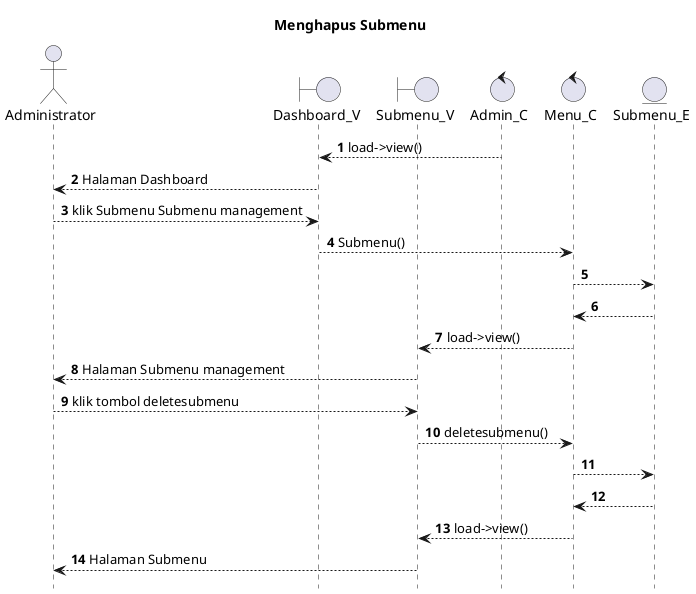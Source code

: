 @startuml

autonumber
hide footbox
title Menghapus Submenu

Actor Administrator
boundary Dashboard_V
boundary Submenu_V
control Admin_C
control Menu_C
Entity Submenu_E

Admin_C --> Dashboard_V: load->view()
Dashboard_V --> Administrator: Halaman Dashboard
Administrator --> Dashboard_V: klik Submenu Submenu management
Dashboard_V --> Menu_C: Submenu()
Menu_C --> Submenu_E:
    
    Submenu_E --> Menu_C:
    Menu_C --> Submenu_V: load->view()
    Submenu_V --> Administrator: Halaman Submenu management

Administrator --> Submenu_V: klik tombol deletesubmenu
Submenu_V --> Menu_C: deletesubmenu()
Menu_C --> Submenu_E:
  
    Submenu_E --> Menu_C:
    Menu_C --> Submenu_V: load->view()
    Submenu_V --> Administrator: Halaman Submenu

@enduml
